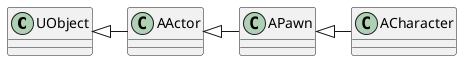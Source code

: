 @startuml
class UObject
class AActor
class APawn
class ACharacter
UObject <|- AActor
AActor <|- APawn
APawn <|- ACharacter
@enduml
